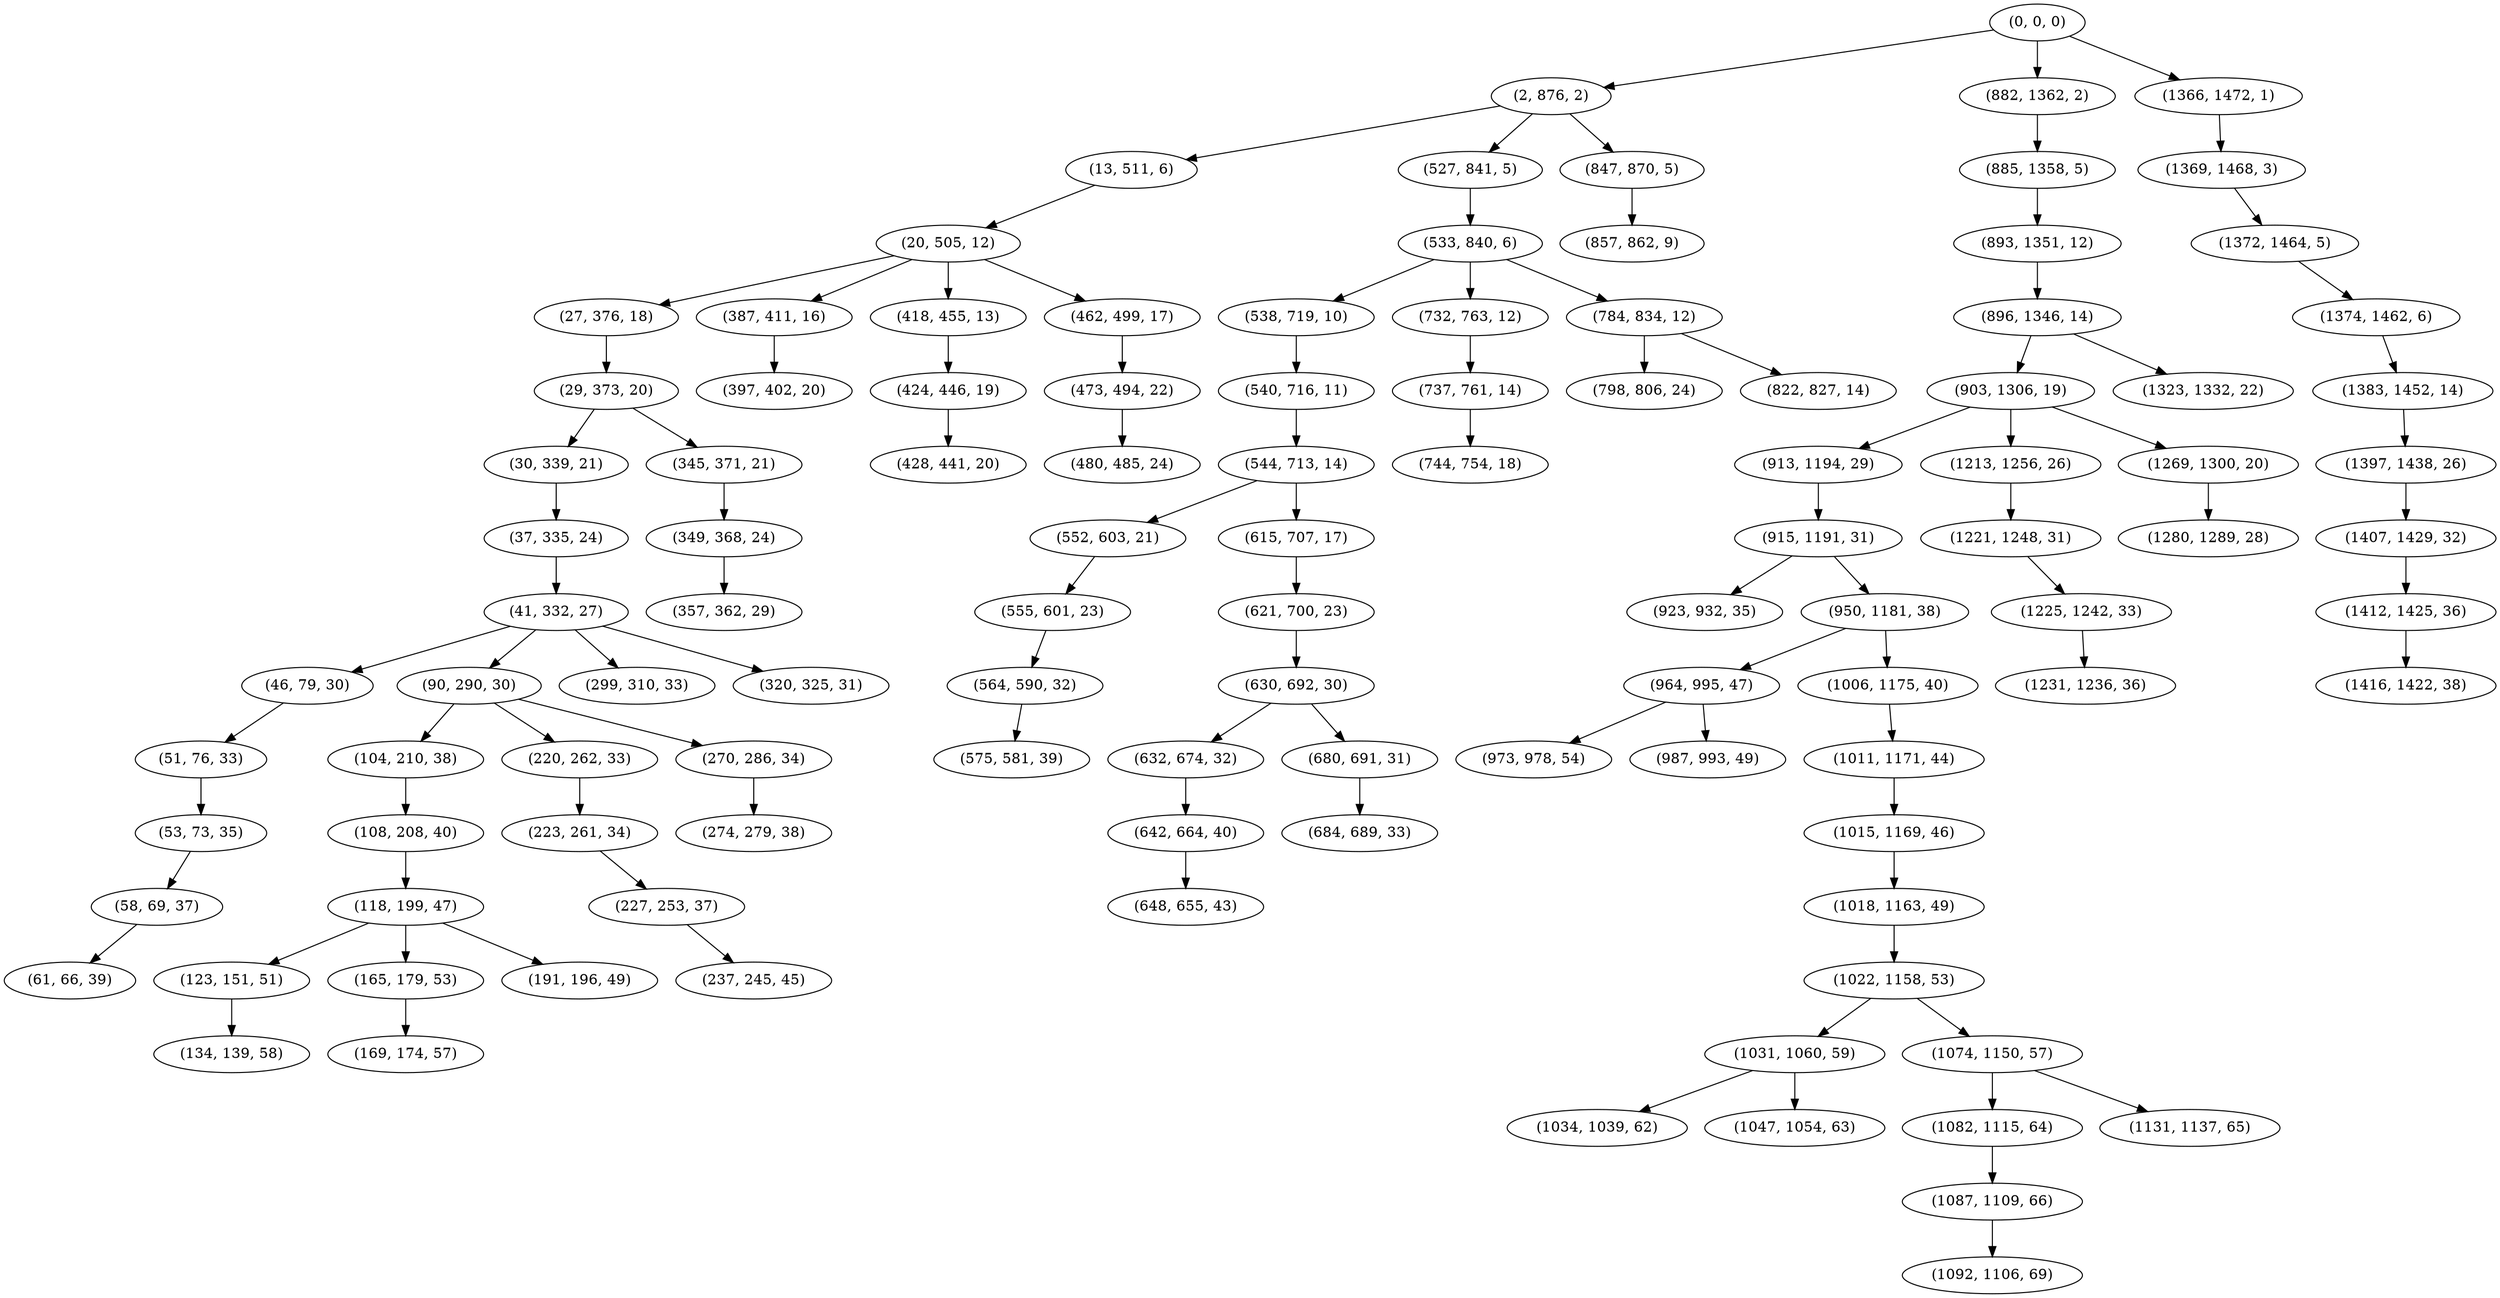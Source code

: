 digraph tree {
    "(0, 0, 0)";
    "(2, 876, 2)";
    "(13, 511, 6)";
    "(20, 505, 12)";
    "(27, 376, 18)";
    "(29, 373, 20)";
    "(30, 339, 21)";
    "(37, 335, 24)";
    "(41, 332, 27)";
    "(46, 79, 30)";
    "(51, 76, 33)";
    "(53, 73, 35)";
    "(58, 69, 37)";
    "(61, 66, 39)";
    "(90, 290, 30)";
    "(104, 210, 38)";
    "(108, 208, 40)";
    "(118, 199, 47)";
    "(123, 151, 51)";
    "(134, 139, 58)";
    "(165, 179, 53)";
    "(169, 174, 57)";
    "(191, 196, 49)";
    "(220, 262, 33)";
    "(223, 261, 34)";
    "(227, 253, 37)";
    "(237, 245, 45)";
    "(270, 286, 34)";
    "(274, 279, 38)";
    "(299, 310, 33)";
    "(320, 325, 31)";
    "(345, 371, 21)";
    "(349, 368, 24)";
    "(357, 362, 29)";
    "(387, 411, 16)";
    "(397, 402, 20)";
    "(418, 455, 13)";
    "(424, 446, 19)";
    "(428, 441, 20)";
    "(462, 499, 17)";
    "(473, 494, 22)";
    "(480, 485, 24)";
    "(527, 841, 5)";
    "(533, 840, 6)";
    "(538, 719, 10)";
    "(540, 716, 11)";
    "(544, 713, 14)";
    "(552, 603, 21)";
    "(555, 601, 23)";
    "(564, 590, 32)";
    "(575, 581, 39)";
    "(615, 707, 17)";
    "(621, 700, 23)";
    "(630, 692, 30)";
    "(632, 674, 32)";
    "(642, 664, 40)";
    "(648, 655, 43)";
    "(680, 691, 31)";
    "(684, 689, 33)";
    "(732, 763, 12)";
    "(737, 761, 14)";
    "(744, 754, 18)";
    "(784, 834, 12)";
    "(798, 806, 24)";
    "(822, 827, 14)";
    "(847, 870, 5)";
    "(857, 862, 9)";
    "(882, 1362, 2)";
    "(885, 1358, 5)";
    "(893, 1351, 12)";
    "(896, 1346, 14)";
    "(903, 1306, 19)";
    "(913, 1194, 29)";
    "(915, 1191, 31)";
    "(923, 932, 35)";
    "(950, 1181, 38)";
    "(964, 995, 47)";
    "(973, 978, 54)";
    "(987, 993, 49)";
    "(1006, 1175, 40)";
    "(1011, 1171, 44)";
    "(1015, 1169, 46)";
    "(1018, 1163, 49)";
    "(1022, 1158, 53)";
    "(1031, 1060, 59)";
    "(1034, 1039, 62)";
    "(1047, 1054, 63)";
    "(1074, 1150, 57)";
    "(1082, 1115, 64)";
    "(1087, 1109, 66)";
    "(1092, 1106, 69)";
    "(1131, 1137, 65)";
    "(1213, 1256, 26)";
    "(1221, 1248, 31)";
    "(1225, 1242, 33)";
    "(1231, 1236, 36)";
    "(1269, 1300, 20)";
    "(1280, 1289, 28)";
    "(1323, 1332, 22)";
    "(1366, 1472, 1)";
    "(1369, 1468, 3)";
    "(1372, 1464, 5)";
    "(1374, 1462, 6)";
    "(1383, 1452, 14)";
    "(1397, 1438, 26)";
    "(1407, 1429, 32)";
    "(1412, 1425, 36)";
    "(1416, 1422, 38)";
    "(0, 0, 0)" -> "(2, 876, 2)";
    "(0, 0, 0)" -> "(882, 1362, 2)";
    "(0, 0, 0)" -> "(1366, 1472, 1)";
    "(2, 876, 2)" -> "(13, 511, 6)";
    "(2, 876, 2)" -> "(527, 841, 5)";
    "(2, 876, 2)" -> "(847, 870, 5)";
    "(13, 511, 6)" -> "(20, 505, 12)";
    "(20, 505, 12)" -> "(27, 376, 18)";
    "(20, 505, 12)" -> "(387, 411, 16)";
    "(20, 505, 12)" -> "(418, 455, 13)";
    "(20, 505, 12)" -> "(462, 499, 17)";
    "(27, 376, 18)" -> "(29, 373, 20)";
    "(29, 373, 20)" -> "(30, 339, 21)";
    "(29, 373, 20)" -> "(345, 371, 21)";
    "(30, 339, 21)" -> "(37, 335, 24)";
    "(37, 335, 24)" -> "(41, 332, 27)";
    "(41, 332, 27)" -> "(46, 79, 30)";
    "(41, 332, 27)" -> "(90, 290, 30)";
    "(41, 332, 27)" -> "(299, 310, 33)";
    "(41, 332, 27)" -> "(320, 325, 31)";
    "(46, 79, 30)" -> "(51, 76, 33)";
    "(51, 76, 33)" -> "(53, 73, 35)";
    "(53, 73, 35)" -> "(58, 69, 37)";
    "(58, 69, 37)" -> "(61, 66, 39)";
    "(90, 290, 30)" -> "(104, 210, 38)";
    "(90, 290, 30)" -> "(220, 262, 33)";
    "(90, 290, 30)" -> "(270, 286, 34)";
    "(104, 210, 38)" -> "(108, 208, 40)";
    "(108, 208, 40)" -> "(118, 199, 47)";
    "(118, 199, 47)" -> "(123, 151, 51)";
    "(118, 199, 47)" -> "(165, 179, 53)";
    "(118, 199, 47)" -> "(191, 196, 49)";
    "(123, 151, 51)" -> "(134, 139, 58)";
    "(165, 179, 53)" -> "(169, 174, 57)";
    "(220, 262, 33)" -> "(223, 261, 34)";
    "(223, 261, 34)" -> "(227, 253, 37)";
    "(227, 253, 37)" -> "(237, 245, 45)";
    "(270, 286, 34)" -> "(274, 279, 38)";
    "(345, 371, 21)" -> "(349, 368, 24)";
    "(349, 368, 24)" -> "(357, 362, 29)";
    "(387, 411, 16)" -> "(397, 402, 20)";
    "(418, 455, 13)" -> "(424, 446, 19)";
    "(424, 446, 19)" -> "(428, 441, 20)";
    "(462, 499, 17)" -> "(473, 494, 22)";
    "(473, 494, 22)" -> "(480, 485, 24)";
    "(527, 841, 5)" -> "(533, 840, 6)";
    "(533, 840, 6)" -> "(538, 719, 10)";
    "(533, 840, 6)" -> "(732, 763, 12)";
    "(533, 840, 6)" -> "(784, 834, 12)";
    "(538, 719, 10)" -> "(540, 716, 11)";
    "(540, 716, 11)" -> "(544, 713, 14)";
    "(544, 713, 14)" -> "(552, 603, 21)";
    "(544, 713, 14)" -> "(615, 707, 17)";
    "(552, 603, 21)" -> "(555, 601, 23)";
    "(555, 601, 23)" -> "(564, 590, 32)";
    "(564, 590, 32)" -> "(575, 581, 39)";
    "(615, 707, 17)" -> "(621, 700, 23)";
    "(621, 700, 23)" -> "(630, 692, 30)";
    "(630, 692, 30)" -> "(632, 674, 32)";
    "(630, 692, 30)" -> "(680, 691, 31)";
    "(632, 674, 32)" -> "(642, 664, 40)";
    "(642, 664, 40)" -> "(648, 655, 43)";
    "(680, 691, 31)" -> "(684, 689, 33)";
    "(732, 763, 12)" -> "(737, 761, 14)";
    "(737, 761, 14)" -> "(744, 754, 18)";
    "(784, 834, 12)" -> "(798, 806, 24)";
    "(784, 834, 12)" -> "(822, 827, 14)";
    "(847, 870, 5)" -> "(857, 862, 9)";
    "(882, 1362, 2)" -> "(885, 1358, 5)";
    "(885, 1358, 5)" -> "(893, 1351, 12)";
    "(893, 1351, 12)" -> "(896, 1346, 14)";
    "(896, 1346, 14)" -> "(903, 1306, 19)";
    "(896, 1346, 14)" -> "(1323, 1332, 22)";
    "(903, 1306, 19)" -> "(913, 1194, 29)";
    "(903, 1306, 19)" -> "(1213, 1256, 26)";
    "(903, 1306, 19)" -> "(1269, 1300, 20)";
    "(913, 1194, 29)" -> "(915, 1191, 31)";
    "(915, 1191, 31)" -> "(923, 932, 35)";
    "(915, 1191, 31)" -> "(950, 1181, 38)";
    "(950, 1181, 38)" -> "(964, 995, 47)";
    "(950, 1181, 38)" -> "(1006, 1175, 40)";
    "(964, 995, 47)" -> "(973, 978, 54)";
    "(964, 995, 47)" -> "(987, 993, 49)";
    "(1006, 1175, 40)" -> "(1011, 1171, 44)";
    "(1011, 1171, 44)" -> "(1015, 1169, 46)";
    "(1015, 1169, 46)" -> "(1018, 1163, 49)";
    "(1018, 1163, 49)" -> "(1022, 1158, 53)";
    "(1022, 1158, 53)" -> "(1031, 1060, 59)";
    "(1022, 1158, 53)" -> "(1074, 1150, 57)";
    "(1031, 1060, 59)" -> "(1034, 1039, 62)";
    "(1031, 1060, 59)" -> "(1047, 1054, 63)";
    "(1074, 1150, 57)" -> "(1082, 1115, 64)";
    "(1074, 1150, 57)" -> "(1131, 1137, 65)";
    "(1082, 1115, 64)" -> "(1087, 1109, 66)";
    "(1087, 1109, 66)" -> "(1092, 1106, 69)";
    "(1213, 1256, 26)" -> "(1221, 1248, 31)";
    "(1221, 1248, 31)" -> "(1225, 1242, 33)";
    "(1225, 1242, 33)" -> "(1231, 1236, 36)";
    "(1269, 1300, 20)" -> "(1280, 1289, 28)";
    "(1366, 1472, 1)" -> "(1369, 1468, 3)";
    "(1369, 1468, 3)" -> "(1372, 1464, 5)";
    "(1372, 1464, 5)" -> "(1374, 1462, 6)";
    "(1374, 1462, 6)" -> "(1383, 1452, 14)";
    "(1383, 1452, 14)" -> "(1397, 1438, 26)";
    "(1397, 1438, 26)" -> "(1407, 1429, 32)";
    "(1407, 1429, 32)" -> "(1412, 1425, 36)";
    "(1412, 1425, 36)" -> "(1416, 1422, 38)";
}
